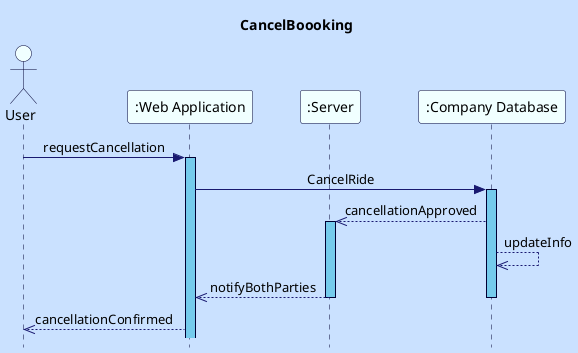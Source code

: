@startuml SequenceDiagram2

skinparam BackgroundColor #CAE1FF
skinparam NoteBackgroundColor white
skinparam NoteBorderColor #000033
skinparam ParticipantBackgroundColor #f0ffff
skinparam ParticipantBorderColor #000033
skinparam SequenceLifeLineBackgroundColor #75cbec
skinparam SequenceLifeLineBorderColor #000033
skinparam ArrowColor #191970
skinparam Linetype ortho
skinparam ActorBackgroundColor #f0ffff
skinparam ActorBorderColor #000033
participant ":Web Application" order 20
participant ":Server" order 30
participant ":Company Database" order 40

participant ":Web Application" order 20
participant ":Server" order 30
participant ":Company Database" order 40


skinparam style strictuml
skinparam SequenceMessageAlignment center

title  CancelBoooking 

actor User


User -> ":Web Application" : requestCancellation
activate ":Web Application"


":Web Application" -> ":Company Database" : CancelRide

activate ":Company Database"

":Company Database" -->> ":Server" : cancellationApproved
activate ":Server"

":Company Database" -->>":Company Database" : updateInfo

":Server" -->> ":Web Application" : notifyBothParties
deactivate ":Company Database"
deactivate ":Server"
":Web Application" -->> User : cancellationConfirmed

@enduml 
